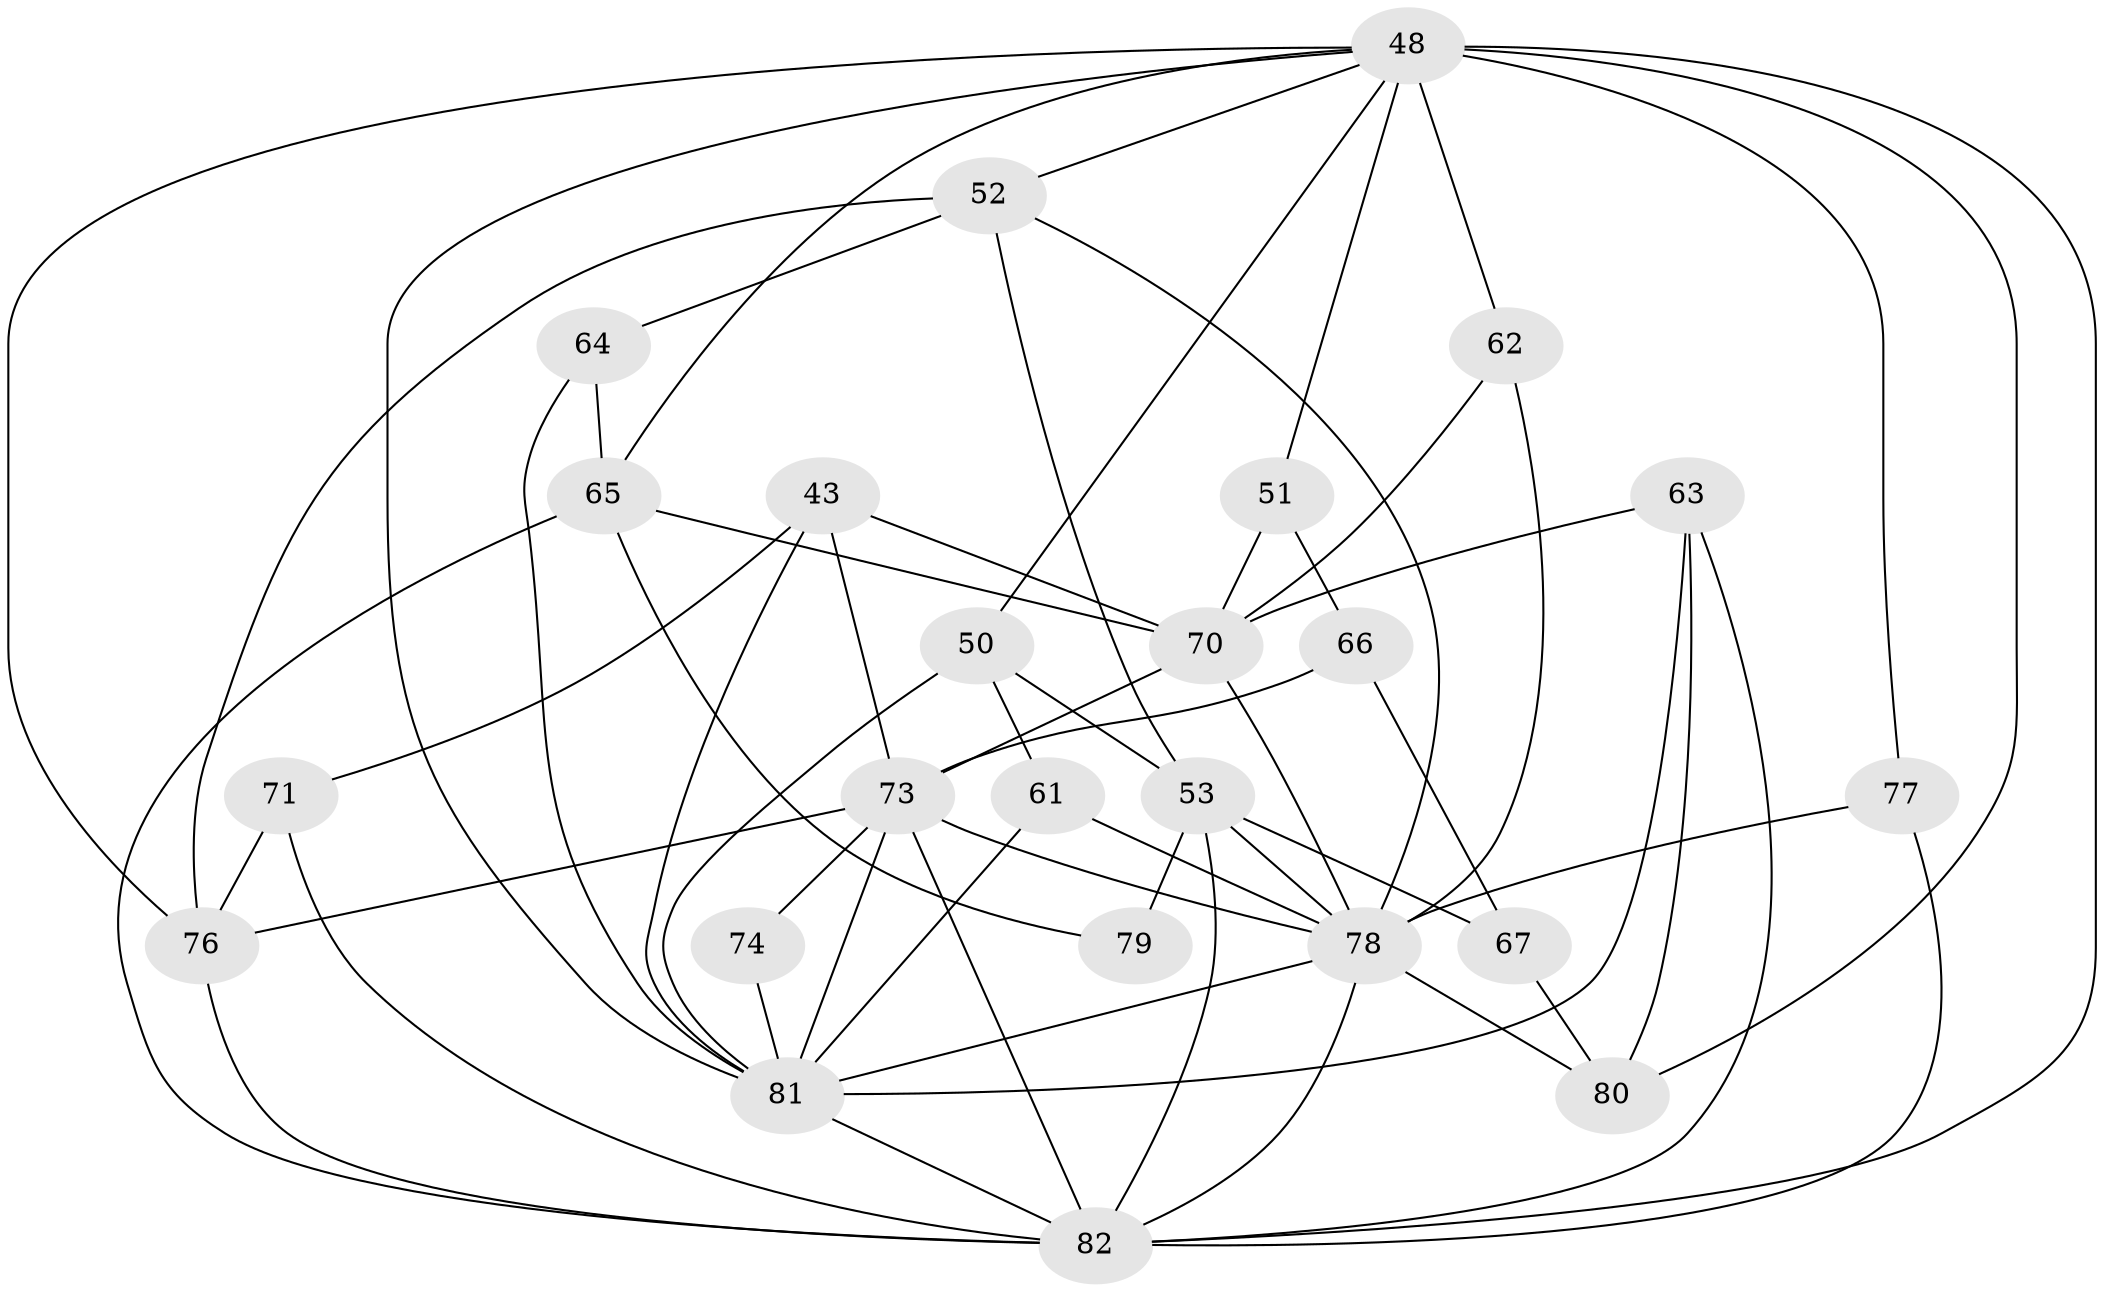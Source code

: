 // original degree distribution, {4: 1.0}
// Generated by graph-tools (version 1.1) at 2025/04/03/04/25 22:04:04]
// undirected, 24 vertices, 60 edges
graph export_dot {
graph [start="1"]
  node [color=gray90,style=filled];
  43;
  48 [super="+18+45+40"];
  50 [super="+5"];
  51;
  52 [super="+36"];
  53 [super="+49+39"];
  61 [super="+22"];
  62 [super="+33"];
  63 [super="+32"];
  64;
  65 [super="+9+31"];
  66 [super="+26"];
  67;
  70 [super="+69+30"];
  71;
  73 [super="+8+58"];
  74;
  76 [super="+57"];
  77 [super="+59+35"];
  78 [super="+75+60"];
  79;
  80;
  81 [super="+13+25+72+68"];
  82 [super="+10+17+54+21"];
  43 -- 71;
  43 -- 73;
  43 -- 70;
  43 -- 81;
  48 -- 80;
  48 -- 51;
  48 -- 52;
  48 -- 62 [weight=5];
  48 -- 81 [weight=4];
  48 -- 65;
  48 -- 76;
  48 -- 77 [weight=2];
  48 -- 50;
  48 -- 82;
  50 -- 61 [weight=2];
  50 -- 53 [weight=2];
  50 -- 81;
  51 -- 66 [weight=2];
  51 -- 70;
  52 -- 76 [weight=2];
  52 -- 64;
  52 -- 53;
  52 -- 78;
  53 -- 79 [weight=3];
  53 -- 67 [weight=2];
  53 -- 82 [weight=2];
  53 -- 78 [weight=2];
  61 -- 78 [weight=3];
  61 -- 81;
  62 -- 78 [weight=4];
  62 -- 70;
  63 -- 70;
  63 -- 80;
  63 -- 81 [weight=2];
  63 -- 82 [weight=2];
  64 -- 65;
  64 -- 81 [weight=2];
  65 -- 79;
  65 -- 82 [weight=3];
  65 -- 70 [weight=2];
  66 -- 73 [weight=3];
  66 -- 67;
  67 -- 80;
  70 -- 78;
  70 -- 73;
  71 -- 76 [weight=2];
  71 -- 82;
  73 -- 74 [weight=2];
  73 -- 76 [weight=2];
  73 -- 78;
  73 -- 82 [weight=3];
  73 -- 81;
  74 -- 81 [weight=2];
  76 -- 82;
  77 -- 82 [weight=2];
  77 -- 78 [weight=4];
  78 -- 81 [weight=5];
  78 -- 82 [weight=2];
  78 -- 80;
  81 -- 82;
}
